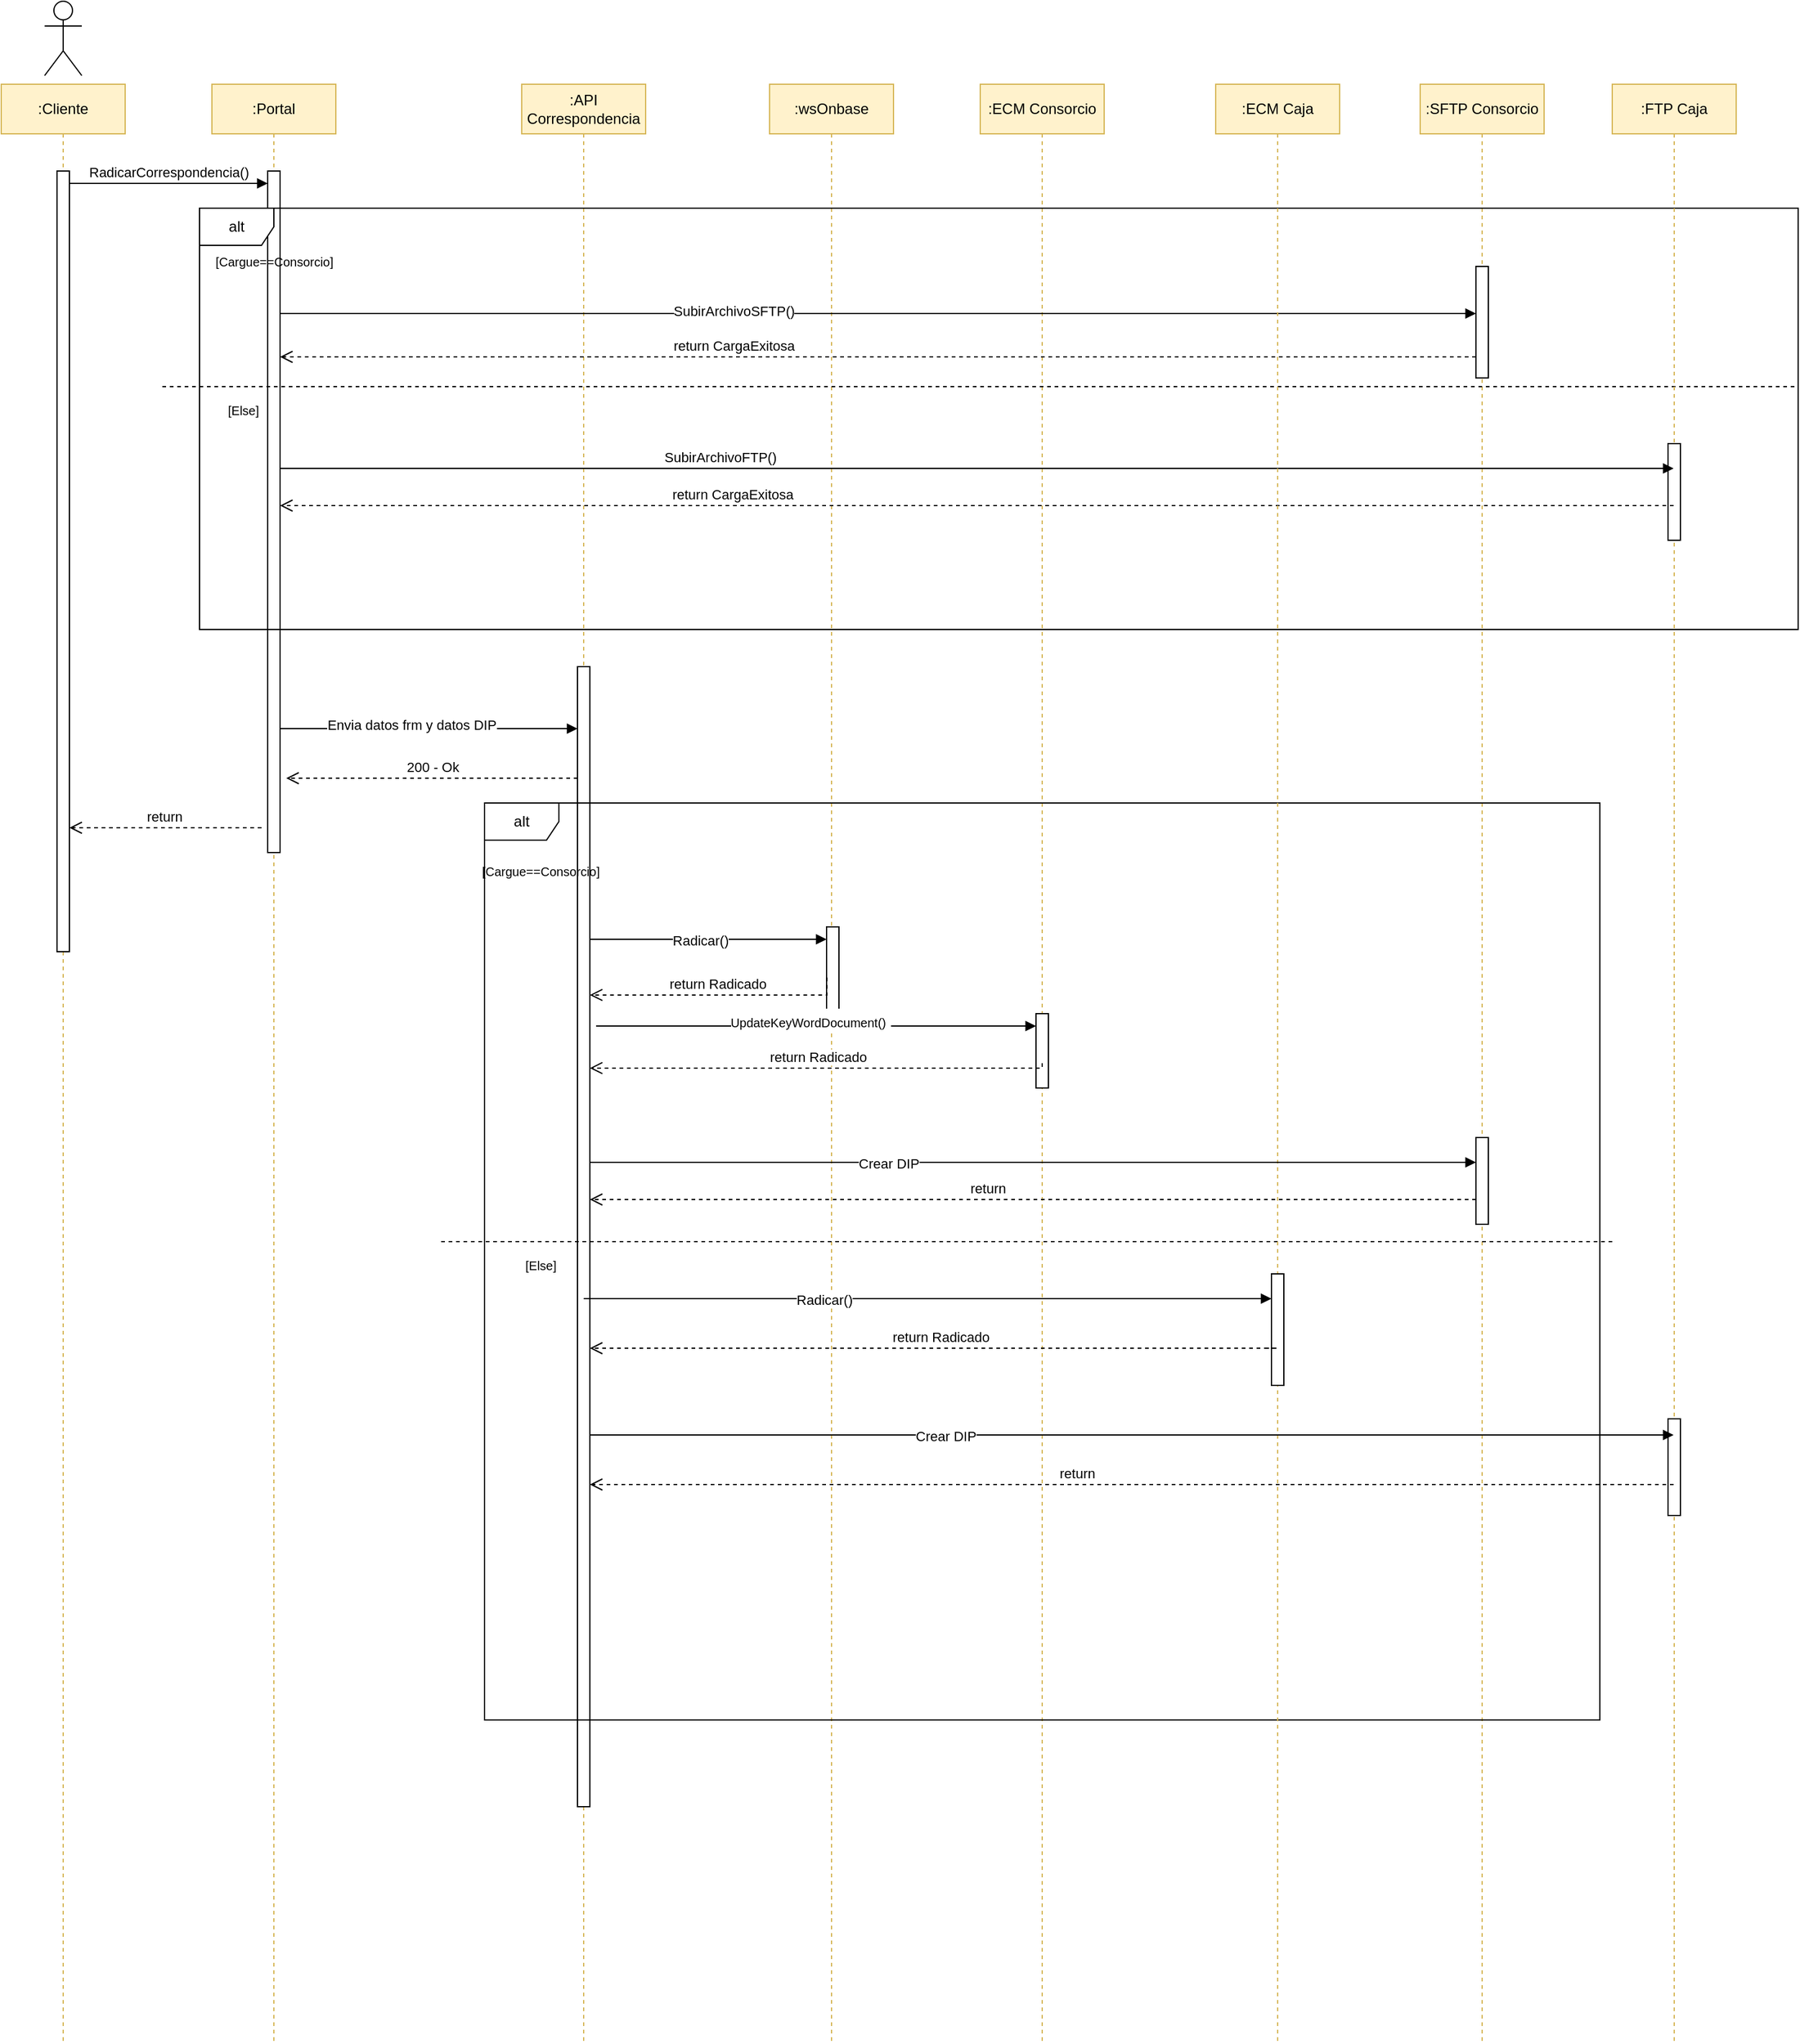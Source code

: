 <mxfile version="24.0.0" type="github">
  <diagram name="Page-1" id="2YBvvXClWsGukQMizWep">
    <mxGraphModel dx="1596" dy="813" grid="1" gridSize="10" guides="1" tooltips="1" connect="1" arrows="1" fold="1" page="1" pageScale="1" pageWidth="850" pageHeight="1100" math="0" shadow="0">
      <root>
        <mxCell id="0" />
        <mxCell id="1" parent="0" />
        <mxCell id="aM9ryv3xv72pqoxQDRHE-1" value=":Cliente" style="shape=umlLifeline;perimeter=lifelinePerimeter;whiteSpace=wrap;html=1;container=0;dropTarget=0;collapsible=0;recursiveResize=0;outlineConnect=0;portConstraint=eastwest;newEdgeStyle={&quot;edgeStyle&quot;:&quot;elbowEdgeStyle&quot;,&quot;elbow&quot;:&quot;vertical&quot;,&quot;curved&quot;:0,&quot;rounded&quot;:0};fillColor=#fff2cc;strokeColor=#d6b656;" parent="1" vertex="1">
          <mxGeometry x="30" y="110" width="100" height="1580" as="geometry" />
        </mxCell>
        <mxCell id="aM9ryv3xv72pqoxQDRHE-2" value="" style="html=1;points=[];perimeter=orthogonalPerimeter;outlineConnect=0;targetShapes=umlLifeline;portConstraint=eastwest;newEdgeStyle={&quot;edgeStyle&quot;:&quot;elbowEdgeStyle&quot;,&quot;elbow&quot;:&quot;vertical&quot;,&quot;curved&quot;:0,&quot;rounded&quot;:0};" parent="aM9ryv3xv72pqoxQDRHE-1" vertex="1">
          <mxGeometry x="45" y="70" width="10" height="630" as="geometry" />
        </mxCell>
        <mxCell id="aM9ryv3xv72pqoxQDRHE-5" value=":Portal" style="shape=umlLifeline;perimeter=lifelinePerimeter;whiteSpace=wrap;html=1;container=0;dropTarget=0;collapsible=0;recursiveResize=0;outlineConnect=0;portConstraint=eastwest;newEdgeStyle={&quot;edgeStyle&quot;:&quot;elbowEdgeStyle&quot;,&quot;elbow&quot;:&quot;vertical&quot;,&quot;curved&quot;:0,&quot;rounded&quot;:0};fillColor=#fff2cc;strokeColor=#d6b656;" parent="1" vertex="1">
          <mxGeometry x="200" y="110" width="100" height="1580" as="geometry" />
        </mxCell>
        <mxCell id="aM9ryv3xv72pqoxQDRHE-6" value="" style="html=1;points=[];perimeter=orthogonalPerimeter;outlineConnect=0;targetShapes=umlLifeline;portConstraint=eastwest;newEdgeStyle={&quot;edgeStyle&quot;:&quot;elbowEdgeStyle&quot;,&quot;elbow&quot;:&quot;vertical&quot;,&quot;curved&quot;:0,&quot;rounded&quot;:0};" parent="aM9ryv3xv72pqoxQDRHE-5" vertex="1">
          <mxGeometry x="45" y="70" width="10" height="550" as="geometry" />
        </mxCell>
        <mxCell id="aM9ryv3xv72pqoxQDRHE-7" value="RadicarCorrespondencia()" style="html=1;verticalAlign=bottom;endArrow=block;edgeStyle=elbowEdgeStyle;elbow=horizontal;curved=0;rounded=0;" parent="1" source="aM9ryv3xv72pqoxQDRHE-2" target="aM9ryv3xv72pqoxQDRHE-6" edge="1">
          <mxGeometry relative="1" as="geometry">
            <mxPoint x="185" y="200" as="sourcePoint" />
            <Array as="points">
              <mxPoint x="170" y="190" />
            </Array>
          </mxGeometry>
        </mxCell>
        <mxCell id="cqnKcuiXsADHDMvmx2EB-1" value="&lt;div&gt;&lt;br&gt;&lt;/div&gt;" style="shape=umlActor;verticalLabelPosition=bottom;verticalAlign=top;html=1;outlineConnect=0;" vertex="1" parent="1">
          <mxGeometry x="65" y="43" width="30" height="60" as="geometry" />
        </mxCell>
        <mxCell id="cqnKcuiXsADHDMvmx2EB-4" value=":SFTP Consorcio" style="shape=umlLifeline;perimeter=lifelinePerimeter;whiteSpace=wrap;html=1;container=0;dropTarget=0;collapsible=0;recursiveResize=0;outlineConnect=0;portConstraint=eastwest;newEdgeStyle={&quot;edgeStyle&quot;:&quot;elbowEdgeStyle&quot;,&quot;elbow&quot;:&quot;vertical&quot;,&quot;curved&quot;:0,&quot;rounded&quot;:0};fillColor=#fff2cc;strokeColor=#d6b656;" vertex="1" parent="1">
          <mxGeometry x="1175" y="110" width="100" height="1580" as="geometry" />
        </mxCell>
        <mxCell id="cqnKcuiXsADHDMvmx2EB-5" value="" style="html=1;points=[];perimeter=orthogonalPerimeter;outlineConnect=0;targetShapes=umlLifeline;portConstraint=eastwest;newEdgeStyle={&quot;edgeStyle&quot;:&quot;elbowEdgeStyle&quot;,&quot;elbow&quot;:&quot;vertical&quot;,&quot;curved&quot;:0,&quot;rounded&quot;:0};" vertex="1" parent="cqnKcuiXsADHDMvmx2EB-4">
          <mxGeometry x="45" y="147" width="10" height="90" as="geometry" />
        </mxCell>
        <mxCell id="cqnKcuiXsADHDMvmx2EB-47" value="" style="html=1;points=[];perimeter=orthogonalPerimeter;outlineConnect=0;targetShapes=umlLifeline;portConstraint=eastwest;newEdgeStyle={&quot;edgeStyle&quot;:&quot;elbowEdgeStyle&quot;,&quot;elbow&quot;:&quot;vertical&quot;,&quot;curved&quot;:0,&quot;rounded&quot;:0};" vertex="1" parent="cqnKcuiXsADHDMvmx2EB-4">
          <mxGeometry x="45" y="850" width="10" height="70" as="geometry" />
        </mxCell>
        <mxCell id="cqnKcuiXsADHDMvmx2EB-6" value=":API Correspondencia" style="shape=umlLifeline;perimeter=lifelinePerimeter;whiteSpace=wrap;html=1;container=0;dropTarget=0;collapsible=0;recursiveResize=0;outlineConnect=0;portConstraint=eastwest;newEdgeStyle={&quot;edgeStyle&quot;:&quot;elbowEdgeStyle&quot;,&quot;elbow&quot;:&quot;vertical&quot;,&quot;curved&quot;:0,&quot;rounded&quot;:0};fillColor=#fff2cc;strokeColor=#d6b656;" vertex="1" parent="1">
          <mxGeometry x="450" y="110" width="100" height="1580" as="geometry" />
        </mxCell>
        <mxCell id="cqnKcuiXsADHDMvmx2EB-7" value="" style="html=1;points=[];perimeter=orthogonalPerimeter;outlineConnect=0;targetShapes=umlLifeline;portConstraint=eastwest;newEdgeStyle={&quot;edgeStyle&quot;:&quot;elbowEdgeStyle&quot;,&quot;elbow&quot;:&quot;vertical&quot;,&quot;curved&quot;:0,&quot;rounded&quot;:0};" vertex="1" parent="cqnKcuiXsADHDMvmx2EB-6">
          <mxGeometry x="45" y="470" width="10" height="920" as="geometry" />
        </mxCell>
        <mxCell id="cqnKcuiXsADHDMvmx2EB-8" value=":wsOnbase" style="shape=umlLifeline;perimeter=lifelinePerimeter;whiteSpace=wrap;html=1;container=0;dropTarget=0;collapsible=0;recursiveResize=0;outlineConnect=0;portConstraint=eastwest;newEdgeStyle={&quot;edgeStyle&quot;:&quot;elbowEdgeStyle&quot;,&quot;elbow&quot;:&quot;vertical&quot;,&quot;curved&quot;:0,&quot;rounded&quot;:0};fillColor=#fff2cc;strokeColor=#d6b656;" vertex="1" parent="1">
          <mxGeometry x="650" y="110" width="100" height="1580" as="geometry" />
        </mxCell>
        <mxCell id="cqnKcuiXsADHDMvmx2EB-9" value="" style="html=1;points=[];perimeter=orthogonalPerimeter;outlineConnect=0;targetShapes=umlLifeline;portConstraint=eastwest;newEdgeStyle={&quot;edgeStyle&quot;:&quot;elbowEdgeStyle&quot;,&quot;elbow&quot;:&quot;vertical&quot;,&quot;curved&quot;:0,&quot;rounded&quot;:0};" vertex="1" parent="cqnKcuiXsADHDMvmx2EB-8">
          <mxGeometry x="46" y="680" width="10" height="70" as="geometry" />
        </mxCell>
        <mxCell id="cqnKcuiXsADHDMvmx2EB-10" value=":ECM Consorcio" style="shape=umlLifeline;perimeter=lifelinePerimeter;whiteSpace=wrap;html=1;container=0;dropTarget=0;collapsible=0;recursiveResize=0;outlineConnect=0;portConstraint=eastwest;newEdgeStyle={&quot;edgeStyle&quot;:&quot;elbowEdgeStyle&quot;,&quot;elbow&quot;:&quot;vertical&quot;,&quot;curved&quot;:0,&quot;rounded&quot;:0};fillColor=#fff2cc;strokeColor=#d6b656;" vertex="1" parent="1">
          <mxGeometry x="820" y="110" width="100" height="1580" as="geometry" />
        </mxCell>
        <mxCell id="cqnKcuiXsADHDMvmx2EB-11" value="" style="html=1;points=[];perimeter=orthogonalPerimeter;outlineConnect=0;targetShapes=umlLifeline;portConstraint=eastwest;newEdgeStyle={&quot;edgeStyle&quot;:&quot;elbowEdgeStyle&quot;,&quot;elbow&quot;:&quot;vertical&quot;,&quot;curved&quot;:0,&quot;rounded&quot;:0};" vertex="1" parent="cqnKcuiXsADHDMvmx2EB-10">
          <mxGeometry x="45" y="750" width="10" height="60" as="geometry" />
        </mxCell>
        <mxCell id="cqnKcuiXsADHDMvmx2EB-12" value="SubirArchivoSFTP()" style="html=1;verticalAlign=bottom;endArrow=block;edgeStyle=elbowEdgeStyle;elbow=horizontal;curved=0;rounded=0;" edge="1" parent="1" source="aM9ryv3xv72pqoxQDRHE-6" target="cqnKcuiXsADHDMvmx2EB-5">
          <mxGeometry x="-0.243" y="-7" relative="1" as="geometry">
            <mxPoint x="270" y="230" as="sourcePoint" />
            <Array as="points">
              <mxPoint x="320" y="295" />
              <mxPoint x="340" y="230" />
            </Array>
            <mxPoint x="400" y="230" as="targetPoint" />
            <mxPoint as="offset" />
          </mxGeometry>
        </mxCell>
        <mxCell id="cqnKcuiXsADHDMvmx2EB-14" value="return CargaExitosa" style="html=1;verticalAlign=bottom;endArrow=open;dashed=1;endSize=8;edgeStyle=elbowEdgeStyle;elbow=vertical;curved=0;rounded=0;" edge="1" parent="1" source="cqnKcuiXsADHDMvmx2EB-5" target="aM9ryv3xv72pqoxQDRHE-6">
          <mxGeometry x="0.243" relative="1" as="geometry">
            <mxPoint x="265.5" y="330" as="targetPoint" />
            <Array as="points">
              <mxPoint x="350.5" y="330" />
            </Array>
            <mxPoint x="410" y="330" as="sourcePoint" />
            <mxPoint as="offset" />
          </mxGeometry>
        </mxCell>
        <mxCell id="cqnKcuiXsADHDMvmx2EB-15" value="" style="html=1;verticalAlign=bottom;endArrow=block;edgeStyle=elbowEdgeStyle;elbow=horizontal;curved=0;rounded=0;" edge="1" parent="1" source="aM9ryv3xv72pqoxQDRHE-6" target="cqnKcuiXsADHDMvmx2EB-7">
          <mxGeometry relative="1" as="geometry">
            <mxPoint x="270" y="630" as="sourcePoint" />
            <Array as="points">
              <mxPoint x="360" y="630" />
            </Array>
            <mxPoint x="555" y="630" as="targetPoint" />
          </mxGeometry>
        </mxCell>
        <mxCell id="cqnKcuiXsADHDMvmx2EB-17" value="&lt;div&gt;&lt;br&gt;&lt;/div&gt;&lt;div&gt;Envia datos frm y datos DIP&lt;br&gt;&lt;/div&gt;" style="edgeLabel;html=1;align=center;verticalAlign=middle;resizable=0;points=[];" vertex="1" connectable="0" parent="cqnKcuiXsADHDMvmx2EB-15">
          <mxGeometry x="0.179" y="2" relative="1" as="geometry">
            <mxPoint x="-36" y="-8" as="offset" />
          </mxGeometry>
        </mxCell>
        <mxCell id="cqnKcuiXsADHDMvmx2EB-16" value="200 - Ok" style="html=1;verticalAlign=bottom;endArrow=open;dashed=1;endSize=8;edgeStyle=elbowEdgeStyle;elbow=vertical;curved=0;rounded=0;" edge="1" parent="1" source="cqnKcuiXsADHDMvmx2EB-7">
          <mxGeometry relative="1" as="geometry">
            <mxPoint x="260" y="670" as="targetPoint" />
            <Array as="points">
              <mxPoint x="455" y="670" />
            </Array>
            <mxPoint x="560" y="670" as="sourcePoint" />
          </mxGeometry>
        </mxCell>
        <mxCell id="cqnKcuiXsADHDMvmx2EB-19" value="alt" style="shape=umlFrame;whiteSpace=wrap;html=1;pointerEvents=0;" vertex="1" parent="1">
          <mxGeometry x="420" y="690" width="900" height="740" as="geometry" />
        </mxCell>
        <mxCell id="cqnKcuiXsADHDMvmx2EB-20" value="" style="line;strokeWidth=1;fillColor=none;align=left;verticalAlign=middle;spacingTop=-1;spacingLeft=3;spacingRight=3;rotatable=0;labelPosition=right;points=[];portConstraint=eastwest;strokeColor=inherit;dashed=1;" vertex="1" parent="1">
          <mxGeometry x="385" y="1040" width="945" height="8" as="geometry" />
        </mxCell>
        <mxCell id="cqnKcuiXsADHDMvmx2EB-21" value="" style="html=1;verticalAlign=bottom;endArrow=block;edgeStyle=elbowEdgeStyle;elbow=vertical;curved=0;rounded=0;" edge="1" parent="1" source="cqnKcuiXsADHDMvmx2EB-7" target="cqnKcuiXsADHDMvmx2EB-9">
          <mxGeometry relative="1" as="geometry">
            <mxPoint x="265" y="790" as="sourcePoint" />
            <Array as="points">
              <mxPoint x="510" y="800" />
            </Array>
            <mxPoint x="400" y="790" as="targetPoint" />
          </mxGeometry>
        </mxCell>
        <mxCell id="cqnKcuiXsADHDMvmx2EB-41" value="Radicar()" style="edgeLabel;html=1;align=center;verticalAlign=middle;resizable=0;points=[];" vertex="1" connectable="0" parent="cqnKcuiXsADHDMvmx2EB-21">
          <mxGeometry x="-0.419" y="-1" relative="1" as="geometry">
            <mxPoint x="33" as="offset" />
          </mxGeometry>
        </mxCell>
        <mxCell id="cqnKcuiXsADHDMvmx2EB-24" value="return Radicado" style="html=1;verticalAlign=bottom;endArrow=open;dashed=1;endSize=8;edgeStyle=elbowEdgeStyle;elbow=vertical;curved=0;rounded=0;exitX=0.026;exitY=0.584;exitDx=0;exitDy=0;exitPerimeter=0;" edge="1" parent="1" source="cqnKcuiXsADHDMvmx2EB-9" target="cqnKcuiXsADHDMvmx2EB-7">
          <mxGeometry relative="1" as="geometry">
            <mxPoint x="510" y="829.95" as="targetPoint" />
            <Array as="points">
              <mxPoint x="655" y="844.95" />
            </Array>
            <mxPoint x="651" y="829.95" as="sourcePoint" />
          </mxGeometry>
        </mxCell>
        <mxCell id="cqnKcuiXsADHDMvmx2EB-25" value="" style="html=1;verticalAlign=bottom;endArrow=block;edgeStyle=elbowEdgeStyle;elbow=vertical;curved=0;rounded=0;" edge="1" parent="1" target="cqnKcuiXsADHDMvmx2EB-11">
          <mxGeometry relative="1" as="geometry">
            <mxPoint x="510" y="870" as="sourcePoint" />
            <Array as="points" />
            <mxPoint x="410" y="870" as="targetPoint" />
          </mxGeometry>
        </mxCell>
        <mxCell id="cqnKcuiXsADHDMvmx2EB-26" value="&lt;span style=&quot;line-height: 107%; font-family: Arial, sans-serif;&quot;&gt;&lt;font style=&quot;font-size: 10px;&quot;&gt;UpdateKeyWordDocument()&lt;/font&gt;&lt;/span&gt;&lt;span style=&quot;font-size:12.0pt;mso-bidi-font-size:11.0pt;&lt;br/&gt;line-height:107%;font-family:&amp;quot;Arial&amp;quot;,sans-serif;mso-fareast-font-family:Calibri;&lt;br/&gt;mso-fareast-theme-font:minor-latin;mso-bidi-font-family:&amp;quot;Times New Roman&amp;quot;;&lt;br/&gt;mso-bidi-theme-font:minor-bidi;mso-ansi-language:ES-CO;mso-fareast-language:&lt;br/&gt;EN-US;mso-bidi-language:AR-SA;mso-bidi-font-style:italic&quot;&gt;&amp;nbsp;&lt;/span&gt;" style="edgeLabel;html=1;align=center;verticalAlign=middle;resizable=0;points=[];" vertex="1" connectable="0" parent="cqnKcuiXsADHDMvmx2EB-25">
          <mxGeometry x="-0.189" y="2" relative="1" as="geometry">
            <mxPoint x="29" y="-3" as="offset" />
          </mxGeometry>
        </mxCell>
        <mxCell id="cqnKcuiXsADHDMvmx2EB-30" value="alt" style="shape=umlFrame;whiteSpace=wrap;html=1;pointerEvents=0;" vertex="1" parent="1">
          <mxGeometry x="190" y="210" width="1290" height="340" as="geometry" />
        </mxCell>
        <mxCell id="cqnKcuiXsADHDMvmx2EB-33" value="&lt;font style=&quot;font-size: 10px;&quot;&gt;[Cargue==Consorcio]&lt;/font&gt;" style="text;html=1;align=center;verticalAlign=middle;resizable=0;points=[];autosize=1;strokeColor=none;fillColor=none;" vertex="1" parent="1">
          <mxGeometry x="190" y="238" width="120" height="30" as="geometry" />
        </mxCell>
        <mxCell id="cqnKcuiXsADHDMvmx2EB-34" value="" style="line;strokeWidth=1;fillColor=none;align=left;verticalAlign=middle;spacingTop=-1;spacingLeft=3;spacingRight=3;rotatable=0;labelPosition=right;points=[];portConstraint=eastwest;strokeColor=inherit;dashed=1;" vertex="1" parent="1">
          <mxGeometry x="160" y="350" width="1320" height="8" as="geometry" />
        </mxCell>
        <mxCell id="cqnKcuiXsADHDMvmx2EB-35" value="&lt;font style=&quot;font-size: 10px;&quot;&gt;[Else]&lt;/font&gt;" style="text;html=1;align=center;verticalAlign=middle;resizable=0;points=[];autosize=1;strokeColor=none;fillColor=none;" vertex="1" parent="1">
          <mxGeometry x="200" y="358" width="50" height="30" as="geometry" />
        </mxCell>
        <mxCell id="cqnKcuiXsADHDMvmx2EB-36" value=":FTP Caja" style="shape=umlLifeline;perimeter=lifelinePerimeter;whiteSpace=wrap;html=1;container=0;dropTarget=0;collapsible=0;recursiveResize=0;outlineConnect=0;portConstraint=eastwest;newEdgeStyle={&quot;edgeStyle&quot;:&quot;elbowEdgeStyle&quot;,&quot;elbow&quot;:&quot;vertical&quot;,&quot;curved&quot;:0,&quot;rounded&quot;:0};fillColor=#fff2cc;strokeColor=#d6b656;" vertex="1" parent="1">
          <mxGeometry x="1330" y="110" width="100" height="1580" as="geometry" />
        </mxCell>
        <mxCell id="cqnKcuiXsADHDMvmx2EB-37" value="" style="html=1;points=[];perimeter=orthogonalPerimeter;outlineConnect=0;targetShapes=umlLifeline;portConstraint=eastwest;newEdgeStyle={&quot;edgeStyle&quot;:&quot;elbowEdgeStyle&quot;,&quot;elbow&quot;:&quot;vertical&quot;,&quot;curved&quot;:0,&quot;rounded&quot;:0};" vertex="1" parent="cqnKcuiXsADHDMvmx2EB-36">
          <mxGeometry x="45" y="290" width="10" height="78" as="geometry" />
        </mxCell>
        <mxCell id="cqnKcuiXsADHDMvmx2EB-56" value="" style="html=1;points=[];perimeter=orthogonalPerimeter;outlineConnect=0;targetShapes=umlLifeline;portConstraint=eastwest;newEdgeStyle={&quot;edgeStyle&quot;:&quot;elbowEdgeStyle&quot;,&quot;elbow&quot;:&quot;vertical&quot;,&quot;curved&quot;:0,&quot;rounded&quot;:0};" vertex="1" parent="cqnKcuiXsADHDMvmx2EB-36">
          <mxGeometry x="45" y="1077" width="10" height="78" as="geometry" />
        </mxCell>
        <mxCell id="cqnKcuiXsADHDMvmx2EB-39" value="SubirArchivoFTP()" style="html=1;verticalAlign=bottom;endArrow=block;edgeStyle=elbowEdgeStyle;elbow=horizontal;curved=0;rounded=0;" edge="1" parent="1" source="aM9ryv3xv72pqoxQDRHE-6" target="cqnKcuiXsADHDMvmx2EB-36">
          <mxGeometry x="-0.369" relative="1" as="geometry">
            <mxPoint x="265" y="420" as="sourcePoint" />
            <Array as="points">
              <mxPoint x="330" y="420" />
              <mxPoint x="350" y="355" />
            </Array>
            <mxPoint x="415" y="420" as="targetPoint" />
            <mxPoint as="offset" />
          </mxGeometry>
        </mxCell>
        <mxCell id="cqnKcuiXsADHDMvmx2EB-40" value="return CargaExitosa" style="html=1;verticalAlign=bottom;endArrow=open;dashed=1;endSize=8;edgeStyle=elbowEdgeStyle;elbow=vertical;curved=0;rounded=0;" edge="1" parent="1" source="cqnKcuiXsADHDMvmx2EB-36" target="aM9ryv3xv72pqoxQDRHE-6">
          <mxGeometry x="0.351" relative="1" as="geometry">
            <mxPoint x="317.5" y="450" as="targetPoint" />
            <Array as="points">
              <mxPoint x="413" y="450" />
            </Array>
            <mxPoint x="472.5" y="450" as="sourcePoint" />
            <mxPoint as="offset" />
          </mxGeometry>
        </mxCell>
        <mxCell id="cqnKcuiXsADHDMvmx2EB-43" value="&lt;font style=&quot;font-size: 10px;&quot;&gt;[Cargue==Consorcio]&lt;/font&gt;" style="text;html=1;align=center;verticalAlign=middle;resizable=0;points=[];autosize=1;strokeColor=none;fillColor=none;" vertex="1" parent="1">
          <mxGeometry x="405" y="730" width="120" height="30" as="geometry" />
        </mxCell>
        <mxCell id="cqnKcuiXsADHDMvmx2EB-44" value="return Radicado" style="html=1;verticalAlign=bottom;endArrow=open;dashed=1;endSize=8;edgeStyle=elbowEdgeStyle;elbow=vertical;curved=0;rounded=0;exitX=0.5;exitY=0.667;exitDx=0;exitDy=0;exitPerimeter=0;" edge="1" parent="1" source="cqnKcuiXsADHDMvmx2EB-11" target="cqnKcuiXsADHDMvmx2EB-7">
          <mxGeometry relative="1" as="geometry">
            <mxPoint x="515" y="904" as="targetPoint" />
            <Array as="points">
              <mxPoint x="665" y="903.95" />
            </Array>
            <mxPoint x="656" y="890" as="sourcePoint" />
          </mxGeometry>
        </mxCell>
        <mxCell id="cqnKcuiXsADHDMvmx2EB-45" value=":ECM Caja" style="shape=umlLifeline;perimeter=lifelinePerimeter;whiteSpace=wrap;html=1;container=0;dropTarget=0;collapsible=0;recursiveResize=0;outlineConnect=0;portConstraint=eastwest;newEdgeStyle={&quot;edgeStyle&quot;:&quot;elbowEdgeStyle&quot;,&quot;elbow&quot;:&quot;vertical&quot;,&quot;curved&quot;:0,&quot;rounded&quot;:0};fillColor=#fff2cc;strokeColor=#d6b656;" vertex="1" parent="1">
          <mxGeometry x="1010" y="110" width="100" height="1580" as="geometry" />
        </mxCell>
        <mxCell id="cqnKcuiXsADHDMvmx2EB-46" value="" style="html=1;points=[];perimeter=orthogonalPerimeter;outlineConnect=0;targetShapes=umlLifeline;portConstraint=eastwest;newEdgeStyle={&quot;edgeStyle&quot;:&quot;elbowEdgeStyle&quot;,&quot;elbow&quot;:&quot;vertical&quot;,&quot;curved&quot;:0,&quot;rounded&quot;:0};" vertex="1" parent="cqnKcuiXsADHDMvmx2EB-45">
          <mxGeometry x="45" y="960" width="10" height="90" as="geometry" />
        </mxCell>
        <mxCell id="cqnKcuiXsADHDMvmx2EB-48" value="" style="html=1;verticalAlign=bottom;endArrow=block;edgeStyle=elbowEdgeStyle;elbow=vertical;curved=0;rounded=0;" edge="1" parent="1" source="cqnKcuiXsADHDMvmx2EB-7" target="cqnKcuiXsADHDMvmx2EB-47">
          <mxGeometry relative="1" as="geometry">
            <mxPoint x="530" y="980" as="sourcePoint" />
            <Array as="points">
              <mxPoint x="535" y="980" />
            </Array>
            <mxPoint x="671" y="980" as="targetPoint" />
          </mxGeometry>
        </mxCell>
        <mxCell id="cqnKcuiXsADHDMvmx2EB-49" value="Crear DIP" style="edgeLabel;html=1;align=center;verticalAlign=middle;resizable=0;points=[];" vertex="1" connectable="0" parent="cqnKcuiXsADHDMvmx2EB-48">
          <mxGeometry x="-0.419" y="-1" relative="1" as="geometry">
            <mxPoint x="33" as="offset" />
          </mxGeometry>
        </mxCell>
        <mxCell id="cqnKcuiXsADHDMvmx2EB-50" value="return" style="html=1;verticalAlign=bottom;endArrow=open;dashed=1;endSize=8;edgeStyle=elbowEdgeStyle;elbow=vertical;curved=0;rounded=0;" edge="1" parent="1" source="cqnKcuiXsADHDMvmx2EB-47" target="cqnKcuiXsADHDMvmx2EB-7">
          <mxGeometry x="0.102" relative="1" as="geometry">
            <mxPoint x="510" y="1010" as="targetPoint" />
            <Array as="points">
              <mxPoint x="670" y="1010" />
            </Array>
            <mxPoint x="875" y="1016.05" as="sourcePoint" />
            <mxPoint as="offset" />
          </mxGeometry>
        </mxCell>
        <mxCell id="cqnKcuiXsADHDMvmx2EB-51" value="&lt;font style=&quot;font-size: 10px;&quot;&gt;[Else]&lt;/font&gt;" style="text;html=1;align=center;verticalAlign=middle;resizable=0;points=[];autosize=1;strokeColor=none;fillColor=none;" vertex="1" parent="1">
          <mxGeometry x="440" y="1048" width="50" height="30" as="geometry" />
        </mxCell>
        <mxCell id="cqnKcuiXsADHDMvmx2EB-52" value="" style="html=1;verticalAlign=bottom;endArrow=block;edgeStyle=elbowEdgeStyle;elbow=vertical;curved=0;rounded=0;" edge="1" parent="1" target="cqnKcuiXsADHDMvmx2EB-46">
          <mxGeometry relative="1" as="geometry">
            <mxPoint x="500" y="1090" as="sourcePoint" />
            <Array as="points">
              <mxPoint x="505" y="1090" />
            </Array>
            <mxPoint x="1050" y="1090" as="targetPoint" />
          </mxGeometry>
        </mxCell>
        <mxCell id="cqnKcuiXsADHDMvmx2EB-53" value="Radicar()" style="edgeLabel;html=1;align=center;verticalAlign=middle;resizable=0;points=[];" vertex="1" connectable="0" parent="cqnKcuiXsADHDMvmx2EB-52">
          <mxGeometry x="-0.419" y="-1" relative="1" as="geometry">
            <mxPoint x="33" as="offset" />
          </mxGeometry>
        </mxCell>
        <mxCell id="cqnKcuiXsADHDMvmx2EB-55" value="return Radicado" style="html=1;verticalAlign=bottom;endArrow=open;dashed=1;endSize=8;edgeStyle=elbowEdgeStyle;elbow=vertical;curved=0;rounded=0;" edge="1" parent="1" target="cqnKcuiXsADHDMvmx2EB-7">
          <mxGeometry relative="1" as="geometry">
            <mxPoint x="550" y="1130" as="targetPoint" />
            <Array as="points">
              <mxPoint x="1060" y="1130" />
            </Array>
            <mxPoint x="1050" y="1130" as="sourcePoint" />
          </mxGeometry>
        </mxCell>
        <mxCell id="cqnKcuiXsADHDMvmx2EB-57" value="" style="html=1;verticalAlign=bottom;endArrow=block;edgeStyle=elbowEdgeStyle;elbow=vertical;curved=0;rounded=0;" edge="1" parent="1" source="cqnKcuiXsADHDMvmx2EB-7" target="cqnKcuiXsADHDMvmx2EB-36">
          <mxGeometry relative="1" as="geometry">
            <mxPoint x="520" y="1200" as="sourcePoint" />
            <Array as="points">
              <mxPoint x="525" y="1200" />
            </Array>
            <mxPoint x="1075" y="1200" as="targetPoint" />
          </mxGeometry>
        </mxCell>
        <mxCell id="cqnKcuiXsADHDMvmx2EB-58" value="Crear DIP" style="edgeLabel;html=1;align=center;verticalAlign=middle;resizable=0;points=[];" vertex="1" connectable="0" parent="cqnKcuiXsADHDMvmx2EB-57">
          <mxGeometry x="-0.419" y="-1" relative="1" as="geometry">
            <mxPoint x="33" as="offset" />
          </mxGeometry>
        </mxCell>
        <mxCell id="cqnKcuiXsADHDMvmx2EB-59" value="return" style="html=1;verticalAlign=bottom;endArrow=open;dashed=1;endSize=8;edgeStyle=elbowEdgeStyle;elbow=vertical;curved=0;rounded=0;" edge="1" parent="1" source="cqnKcuiXsADHDMvmx2EB-36" target="cqnKcuiXsADHDMvmx2EB-7">
          <mxGeometry x="0.102" relative="1" as="geometry">
            <mxPoint x="515" y="1240" as="targetPoint" />
            <Array as="points">
              <mxPoint x="680" y="1240" />
            </Array>
            <mxPoint x="1230" y="1240" as="sourcePoint" />
            <mxPoint as="offset" />
          </mxGeometry>
        </mxCell>
        <mxCell id="cqnKcuiXsADHDMvmx2EB-60" value="return&amp;nbsp;" style="html=1;verticalAlign=bottom;endArrow=open;dashed=1;endSize=8;edgeStyle=elbowEdgeStyle;elbow=vertical;curved=0;rounded=0;" edge="1" parent="1" target="aM9ryv3xv72pqoxQDRHE-2">
          <mxGeometry relative="1" as="geometry">
            <mxPoint x="90" y="710" as="targetPoint" />
            <Array as="points" />
            <mxPoint x="240" y="710" as="sourcePoint" />
          </mxGeometry>
        </mxCell>
      </root>
    </mxGraphModel>
  </diagram>
</mxfile>
